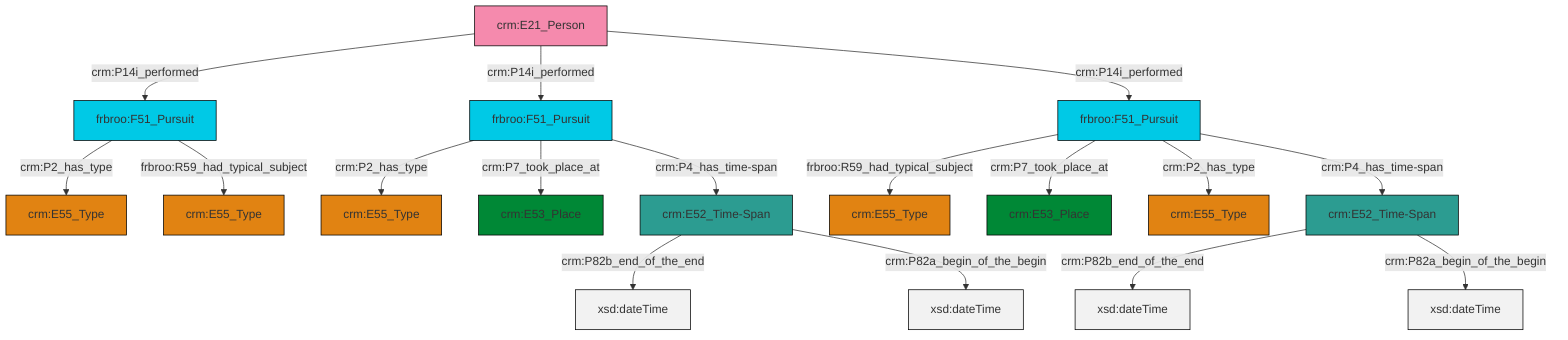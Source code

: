 graph TD
classDef Literal fill:#f2f2f2,stroke:#000000;
classDef CRM_Entity fill:#FFFFFF,stroke:#000000;
classDef Temporal_Entity fill:#00C9E6, stroke:#000000;
classDef Type fill:#E18312, stroke:#000000;
classDef Time-Span fill:#2C9C91, stroke:#000000;
classDef Appellation fill:#FFEB7F, stroke:#000000;
classDef Place fill:#008836, stroke:#000000;
classDef Persistent_Item fill:#B266B2, stroke:#000000;
classDef Conceptual_Object fill:#FFD700, stroke:#000000;
classDef Physical_Thing fill:#D2B48C, stroke:#000000;
classDef Actor fill:#f58aad, stroke:#000000;
classDef PC_Classes fill:#4ce600, stroke:#000000;
classDef Multi fill:#cccccc,stroke:#000000;

2["crm:E21_Person"]:::Actor -->|crm:P14i_performed| 0["frbroo:F51_Pursuit"]:::Temporal_Entity
3["crm:E52_Time-Span"]:::Time-Span -->|crm:P82b_end_of_the_end| 4[xsd:dateTime]:::Literal
2["crm:E21_Person"]:::Actor -->|crm:P14i_performed| 7["frbroo:F51_Pursuit"]:::Temporal_Entity
7["frbroo:F51_Pursuit"]:::Temporal_Entity -->|crm:P2_has_type| 8["crm:E55_Type"]:::Type
12["crm:E52_Time-Span"]:::Time-Span -->|crm:P82b_end_of_the_end| 13[xsd:dateTime]:::Literal
18["frbroo:F51_Pursuit"]:::Temporal_Entity -->|frbroo:R59_had_typical_subject| 19["crm:E55_Type"]:::Type
12["crm:E52_Time-Span"]:::Time-Span -->|crm:P82a_begin_of_the_begin| 21[xsd:dateTime]:::Literal
0["frbroo:F51_Pursuit"]:::Temporal_Entity -->|crm:P2_has_type| 5["crm:E55_Type"]:::Type
7["frbroo:F51_Pursuit"]:::Temporal_Entity -->|crm:P7_took_place_at| 24["crm:E53_Place"]:::Place
7["frbroo:F51_Pursuit"]:::Temporal_Entity -->|crm:P4_has_time-span| 12["crm:E52_Time-Span"]:::Time-Span
2["crm:E21_Person"]:::Actor -->|crm:P14i_performed| 18["frbroo:F51_Pursuit"]:::Temporal_Entity
0["frbroo:F51_Pursuit"]:::Temporal_Entity -->|frbroo:R59_had_typical_subject| 22["crm:E55_Type"]:::Type
18["frbroo:F51_Pursuit"]:::Temporal_Entity -->|crm:P7_took_place_at| 15["crm:E53_Place"]:::Place
3["crm:E52_Time-Span"]:::Time-Span -->|crm:P82a_begin_of_the_begin| 31[xsd:dateTime]:::Literal
18["frbroo:F51_Pursuit"]:::Temporal_Entity -->|crm:P2_has_type| 9["crm:E55_Type"]:::Type
18["frbroo:F51_Pursuit"]:::Temporal_Entity -->|crm:P4_has_time-span| 3["crm:E52_Time-Span"]:::Time-Span